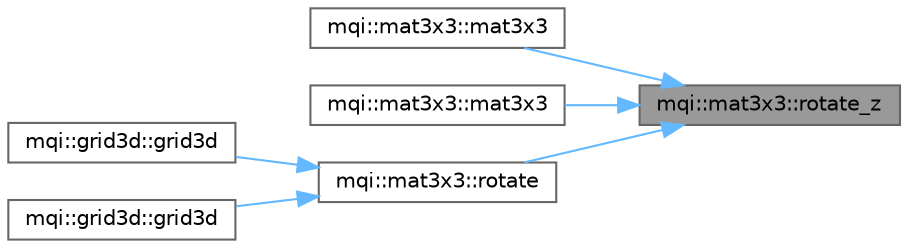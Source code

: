 digraph "mqi::mat3x3::rotate_z"
{
 // LATEX_PDF_SIZE
  bgcolor="transparent";
  edge [fontname=Helvetica,fontsize=10,labelfontname=Helvetica,labelfontsize=10];
  node [fontname=Helvetica,fontsize=10,shape=box,height=0.2,width=0.4];
  rankdir="RL";
  Node1 [id="Node000001",label="mqi::mat3x3::rotate_z",height=0.2,width=0.4,color="gray40", fillcolor="grey60", style="filled", fontcolor="black",tooltip="Post-multiplies the matrix by a rotation around the z-axis."];
  Node1 -> Node2 [id="edge1_Node000001_Node000002",dir="back",color="steelblue1",style="solid",tooltip=" "];
  Node2 [id="Node000002",label="mqi::mat3x3::mat3x3",height=0.2,width=0.4,color="grey40", fillcolor="white", style="filled",URL="$classmqi_1_1mat3x3.html#a09544e1e5f50facb62c6c1927d1d5309",tooltip="Constructs a rotation matrix from an array of Euler angles."];
  Node1 -> Node3 [id="edge2_Node000001_Node000003",dir="back",color="steelblue1",style="solid",tooltip=" "];
  Node3 [id="Node000003",label="mqi::mat3x3::mat3x3",height=0.2,width=0.4,color="grey40", fillcolor="white", style="filled",URL="$classmqi_1_1mat3x3.html#a4998272e0b04110891e4156570220a7e",tooltip="Constructs a rotation matrix from Euler angles."];
  Node1 -> Node4 [id="edge3_Node000001_Node000004",dir="back",color="steelblue1",style="solid",tooltip=" "];
  Node4 [id="Node000004",label="mqi::mat3x3::rotate",height=0.2,width=0.4,color="grey40", fillcolor="white", style="filled",URL="$classmqi_1_1mat3x3.html#ad04216d92f8df0baf890c753b9cef7e9",tooltip="Applies a rotation to the current matrix using Euler angles."];
  Node4 -> Node5 [id="edge4_Node000004_Node000005",dir="back",color="steelblue1",style="solid",tooltip=" "];
  Node5 [id="Node000005",label="mqi::grid3d::grid3d",height=0.2,width=0.4,color="grey40", fillcolor="white", style="filled",URL="$classmqi_1_1grid3d.html#a8c1987aeaaa90731b2515aceffa8c046",tooltip="Constructs an oriented non-uniform grid from edge arrays and rotation angles."];
  Node4 -> Node6 [id="edge5_Node000004_Node000006",dir="back",color="steelblue1",style="solid",tooltip=" "];
  Node6 [id="Node000006",label="mqi::grid3d::grid3d",height=0.2,width=0.4,color="grey40", fillcolor="white", style="filled",URL="$classmqi_1_1grid3d.html#a0ddf2be54f186f6c6f9a3102c2c17555",tooltip="Constructs an oriented uniform grid with rotation specified by angles."];
}
